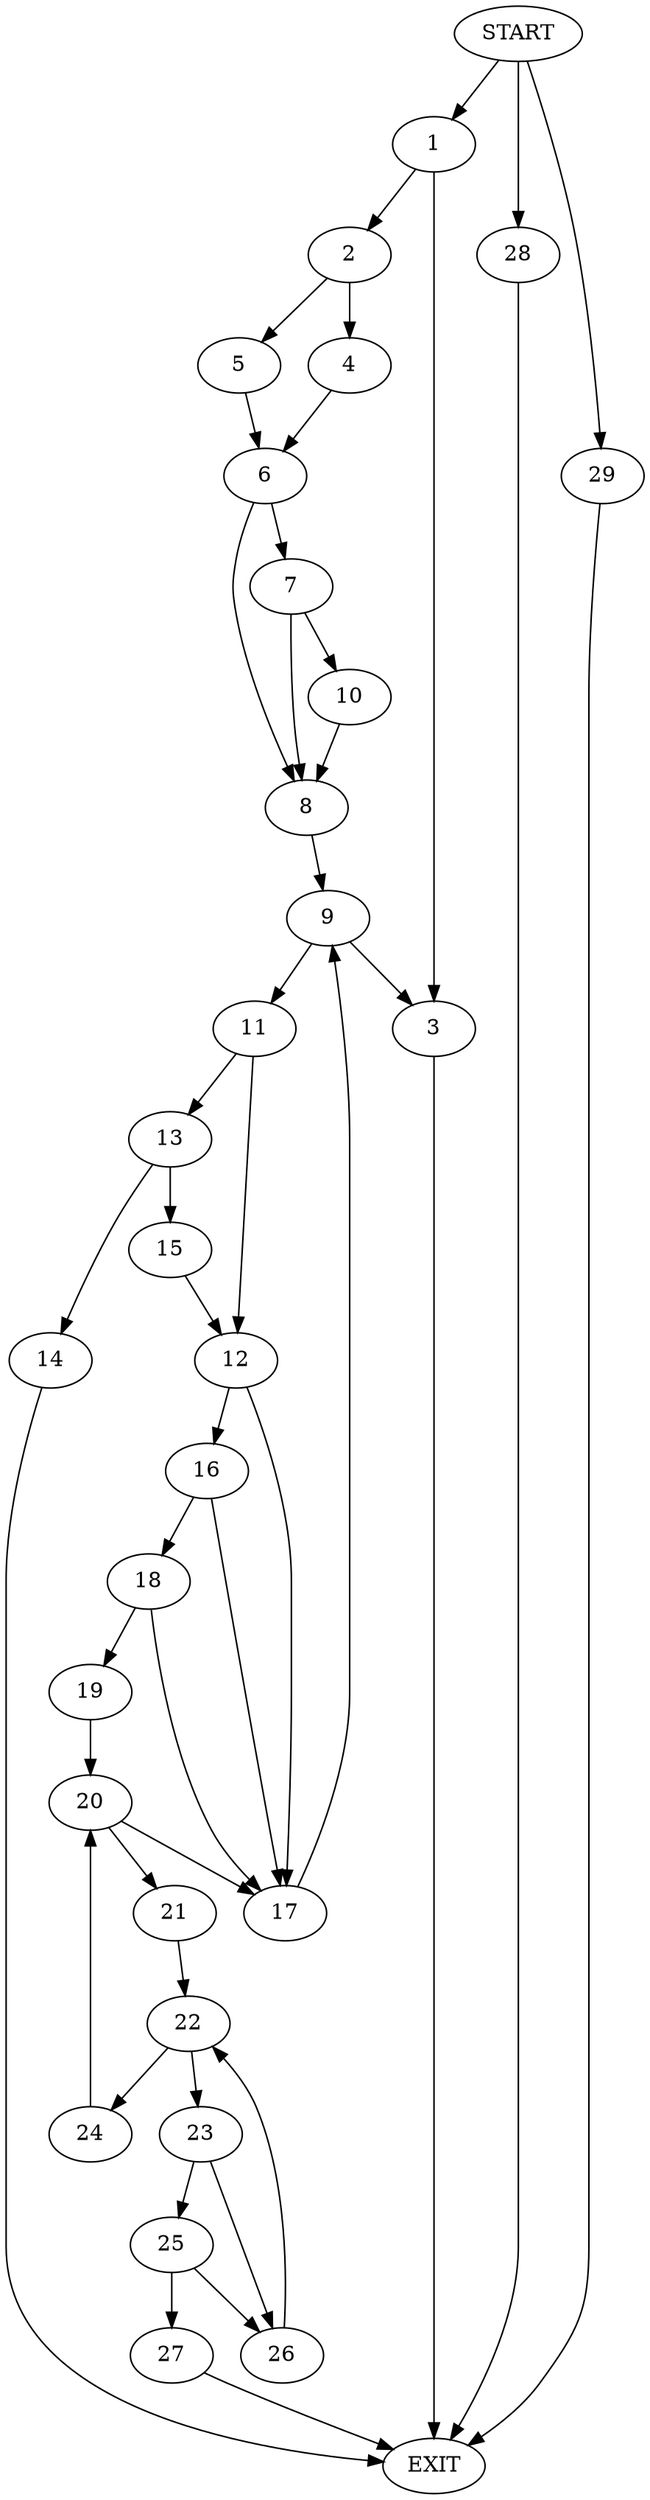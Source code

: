 digraph {
0 [label="START"]
30 [label="EXIT"]
0 -> 1
1 -> 2
1 -> 3
2 -> 4
2 -> 5
3 -> 30
5 -> 6
4 -> 6
6 -> 7
6 -> 8
8 -> 9
7 -> 10
7 -> 8
10 -> 8
9 -> 3
9 -> 11
11 -> 12
11 -> 13
13 -> 14
13 -> 15
12 -> 16
12 -> 17
14 -> 30
15 -> 12
16 -> 18
16 -> 17
17 -> 9
18 -> 17
18 -> 19
19 -> 20
20 -> 21
20 -> 17
21 -> 22
22 -> 23
22 -> 24
23 -> 25
23 -> 26
24 -> 20
25 -> 26
25 -> 27
26 -> 22
27 -> 30
0 -> 28
28 -> 30
0 -> 29
29 -> 30
}

